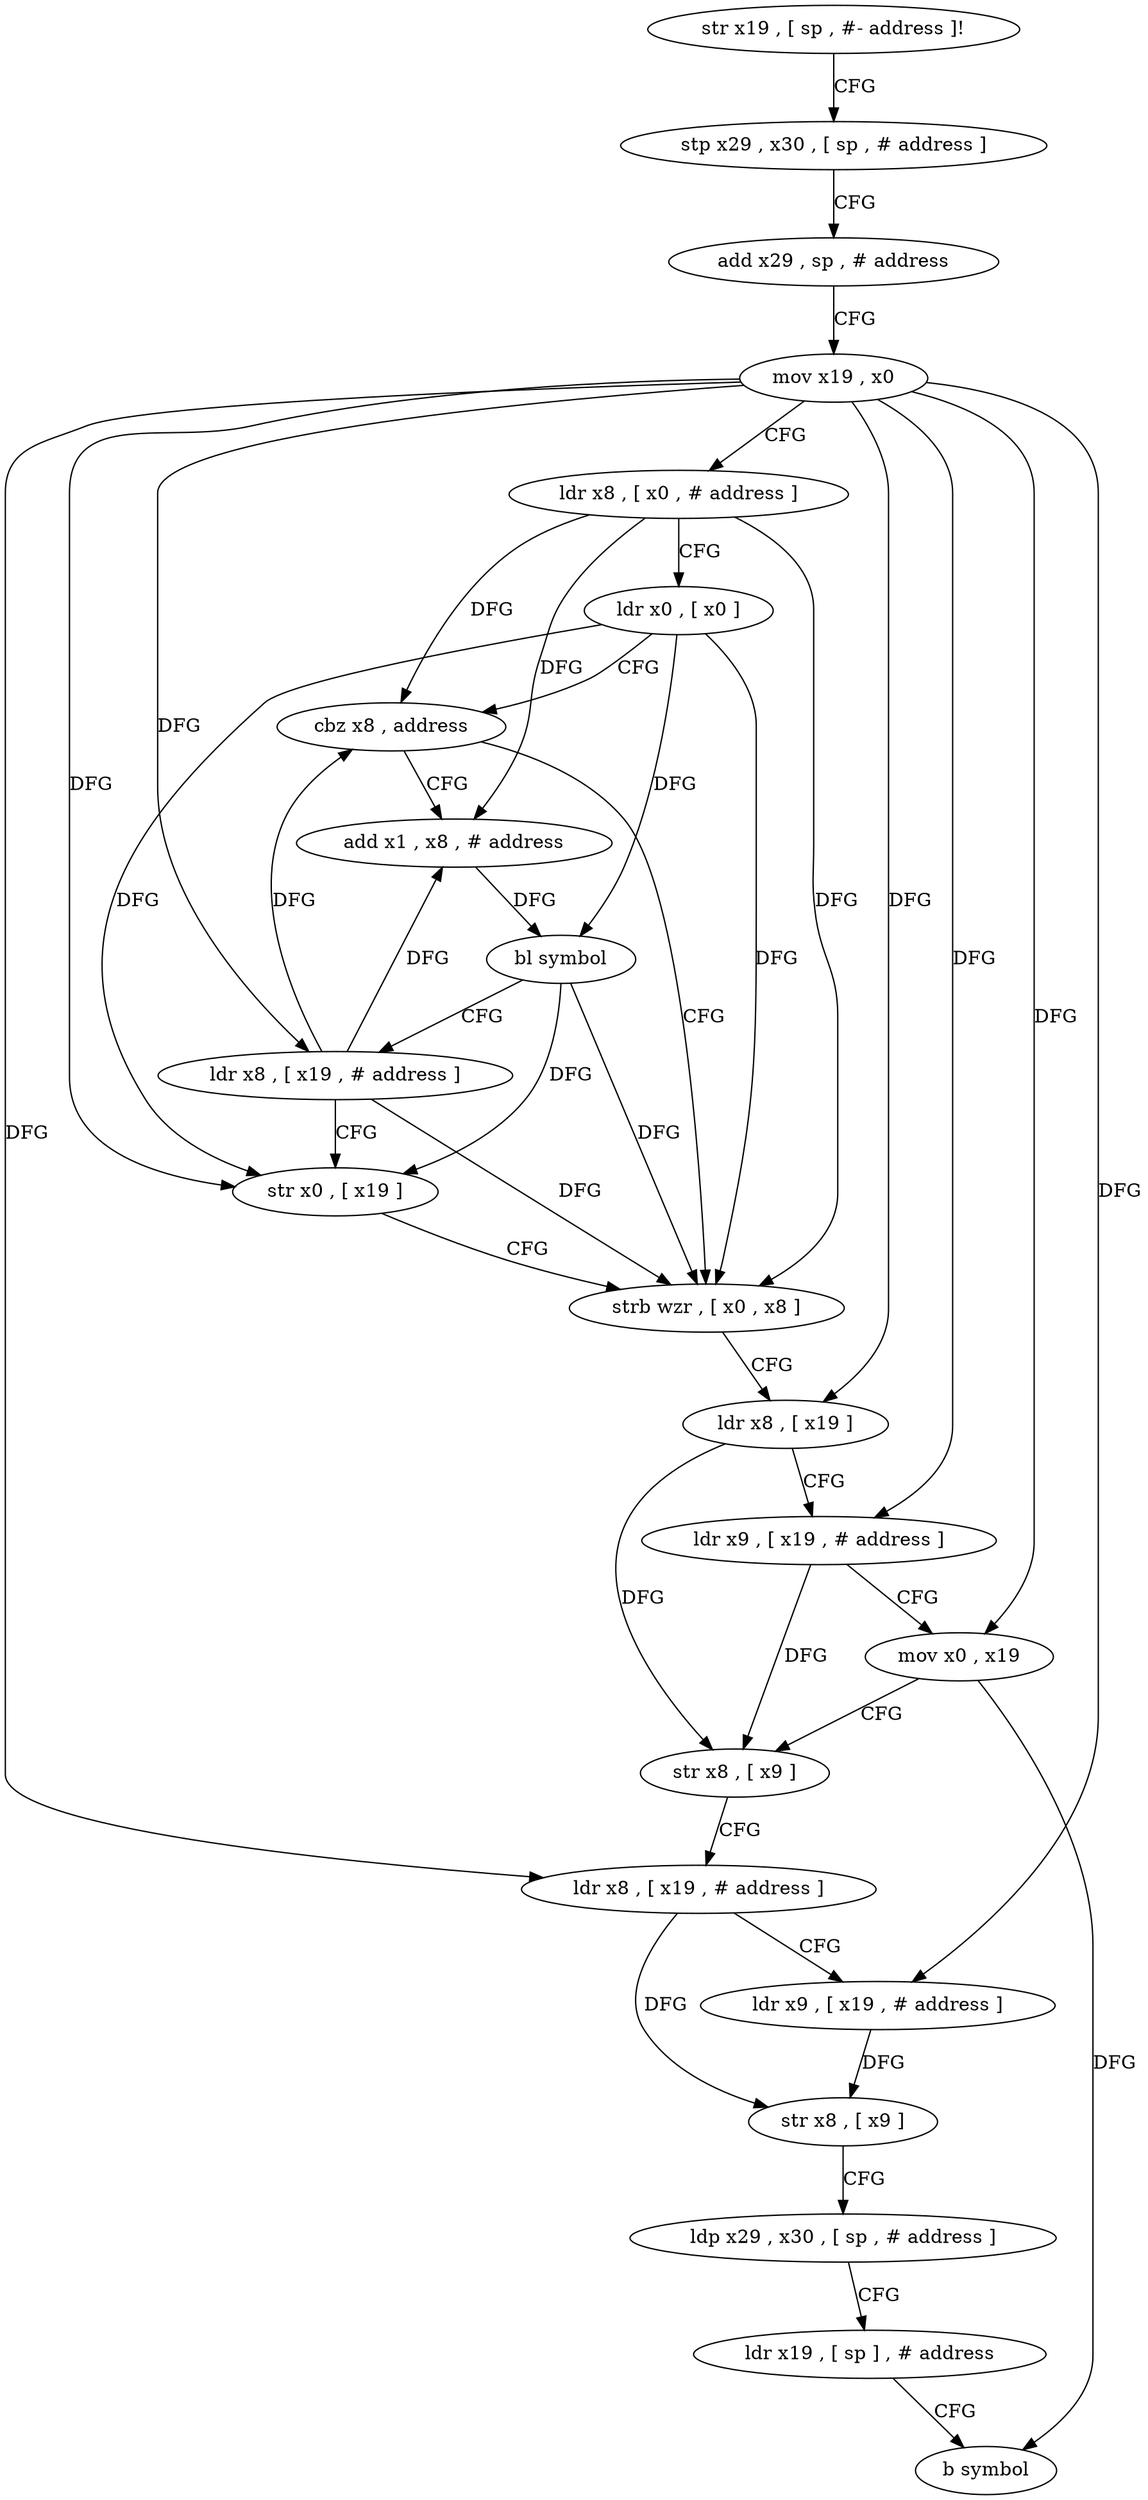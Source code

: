 digraph "func" {
"141016" [label = "str x19 , [ sp , #- address ]!" ]
"141020" [label = "stp x29 , x30 , [ sp , # address ]" ]
"141024" [label = "add x29 , sp , # address" ]
"141028" [label = "mov x19 , x0" ]
"141032" [label = "ldr x8 , [ x0 , # address ]" ]
"141036" [label = "ldr x0 , [ x0 ]" ]
"141040" [label = "cbz x8 , address" ]
"141060" [label = "strb wzr , [ x0 , x8 ]" ]
"141044" [label = "add x1 , x8 , # address" ]
"141064" [label = "ldr x8 , [ x19 ]" ]
"141068" [label = "ldr x9 , [ x19 , # address ]" ]
"141072" [label = "mov x0 , x19" ]
"141076" [label = "str x8 , [ x9 ]" ]
"141080" [label = "ldr x8 , [ x19 , # address ]" ]
"141084" [label = "ldr x9 , [ x19 , # address ]" ]
"141088" [label = "str x8 , [ x9 ]" ]
"141092" [label = "ldp x29 , x30 , [ sp , # address ]" ]
"141096" [label = "ldr x19 , [ sp ] , # address" ]
"141100" [label = "b symbol" ]
"141048" [label = "bl symbol" ]
"141052" [label = "ldr x8 , [ x19 , # address ]" ]
"141056" [label = "str x0 , [ x19 ]" ]
"141016" -> "141020" [ label = "CFG" ]
"141020" -> "141024" [ label = "CFG" ]
"141024" -> "141028" [ label = "CFG" ]
"141028" -> "141032" [ label = "CFG" ]
"141028" -> "141064" [ label = "DFG" ]
"141028" -> "141068" [ label = "DFG" ]
"141028" -> "141072" [ label = "DFG" ]
"141028" -> "141080" [ label = "DFG" ]
"141028" -> "141084" [ label = "DFG" ]
"141028" -> "141052" [ label = "DFG" ]
"141028" -> "141056" [ label = "DFG" ]
"141032" -> "141036" [ label = "CFG" ]
"141032" -> "141040" [ label = "DFG" ]
"141032" -> "141060" [ label = "DFG" ]
"141032" -> "141044" [ label = "DFG" ]
"141036" -> "141040" [ label = "CFG" ]
"141036" -> "141060" [ label = "DFG" ]
"141036" -> "141048" [ label = "DFG" ]
"141036" -> "141056" [ label = "DFG" ]
"141040" -> "141060" [ label = "CFG" ]
"141040" -> "141044" [ label = "CFG" ]
"141060" -> "141064" [ label = "CFG" ]
"141044" -> "141048" [ label = "DFG" ]
"141064" -> "141068" [ label = "CFG" ]
"141064" -> "141076" [ label = "DFG" ]
"141068" -> "141072" [ label = "CFG" ]
"141068" -> "141076" [ label = "DFG" ]
"141072" -> "141076" [ label = "CFG" ]
"141072" -> "141100" [ label = "DFG" ]
"141076" -> "141080" [ label = "CFG" ]
"141080" -> "141084" [ label = "CFG" ]
"141080" -> "141088" [ label = "DFG" ]
"141084" -> "141088" [ label = "DFG" ]
"141088" -> "141092" [ label = "CFG" ]
"141092" -> "141096" [ label = "CFG" ]
"141096" -> "141100" [ label = "CFG" ]
"141048" -> "141052" [ label = "CFG" ]
"141048" -> "141060" [ label = "DFG" ]
"141048" -> "141056" [ label = "DFG" ]
"141052" -> "141056" [ label = "CFG" ]
"141052" -> "141040" [ label = "DFG" ]
"141052" -> "141060" [ label = "DFG" ]
"141052" -> "141044" [ label = "DFG" ]
"141056" -> "141060" [ label = "CFG" ]
}
